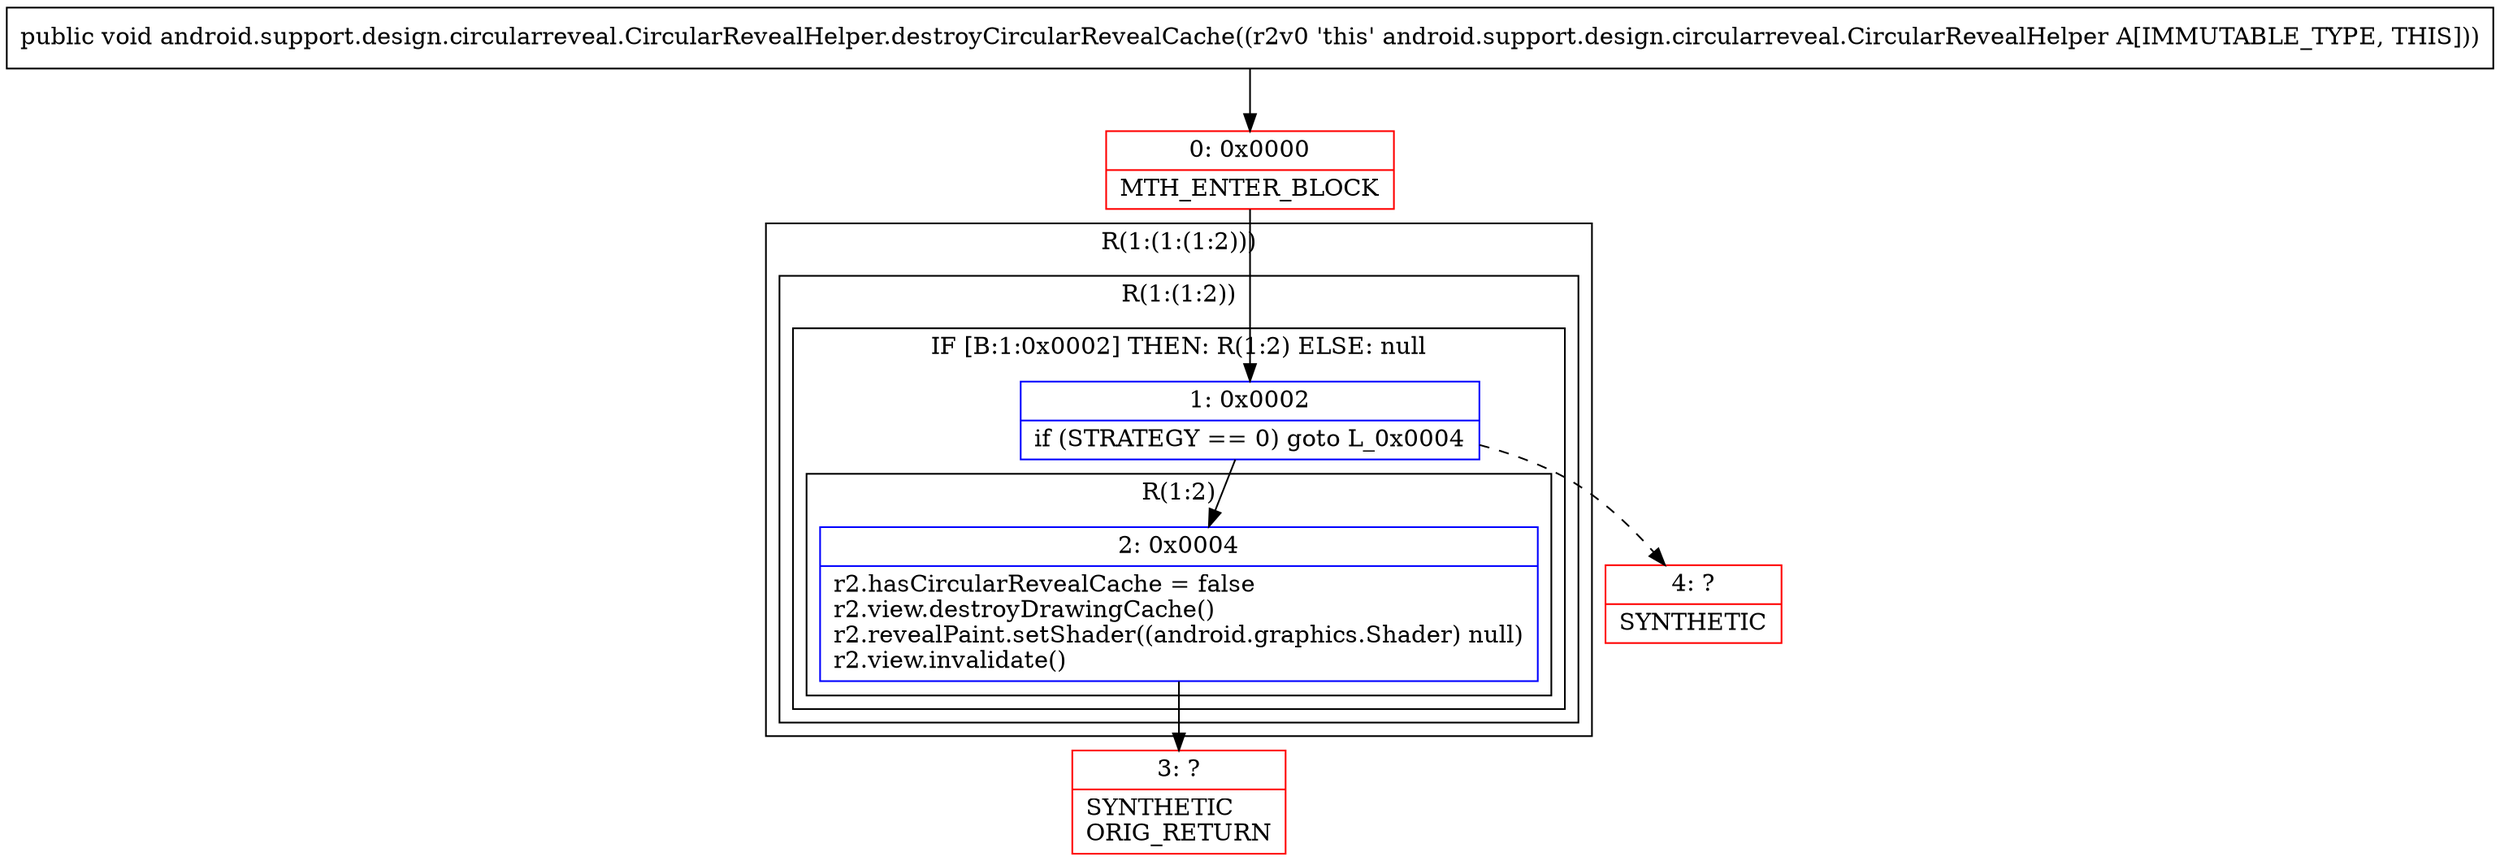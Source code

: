 digraph "CFG forandroid.support.design.circularreveal.CircularRevealHelper.destroyCircularRevealCache()V" {
subgraph cluster_Region_486839923 {
label = "R(1:(1:(1:2)))";
node [shape=record,color=blue];
subgraph cluster_Region_193497312 {
label = "R(1:(1:2))";
node [shape=record,color=blue];
subgraph cluster_IfRegion_462635851 {
label = "IF [B:1:0x0002] THEN: R(1:2) ELSE: null";
node [shape=record,color=blue];
Node_1 [shape=record,label="{1\:\ 0x0002|if (STRATEGY == 0) goto L_0x0004\l}"];
subgraph cluster_Region_1102765855 {
label = "R(1:2)";
node [shape=record,color=blue];
Node_2 [shape=record,label="{2\:\ 0x0004|r2.hasCircularRevealCache = false\lr2.view.destroyDrawingCache()\lr2.revealPaint.setShader((android.graphics.Shader) null)\lr2.view.invalidate()\l}"];
}
}
}
}
Node_0 [shape=record,color=red,label="{0\:\ 0x0000|MTH_ENTER_BLOCK\l}"];
Node_3 [shape=record,color=red,label="{3\:\ ?|SYNTHETIC\lORIG_RETURN\l}"];
Node_4 [shape=record,color=red,label="{4\:\ ?|SYNTHETIC\l}"];
MethodNode[shape=record,label="{public void android.support.design.circularreveal.CircularRevealHelper.destroyCircularRevealCache((r2v0 'this' android.support.design.circularreveal.CircularRevealHelper A[IMMUTABLE_TYPE, THIS])) }"];
MethodNode -> Node_0;
Node_1 -> Node_2;
Node_1 -> Node_4[style=dashed];
Node_2 -> Node_3;
Node_0 -> Node_1;
}

